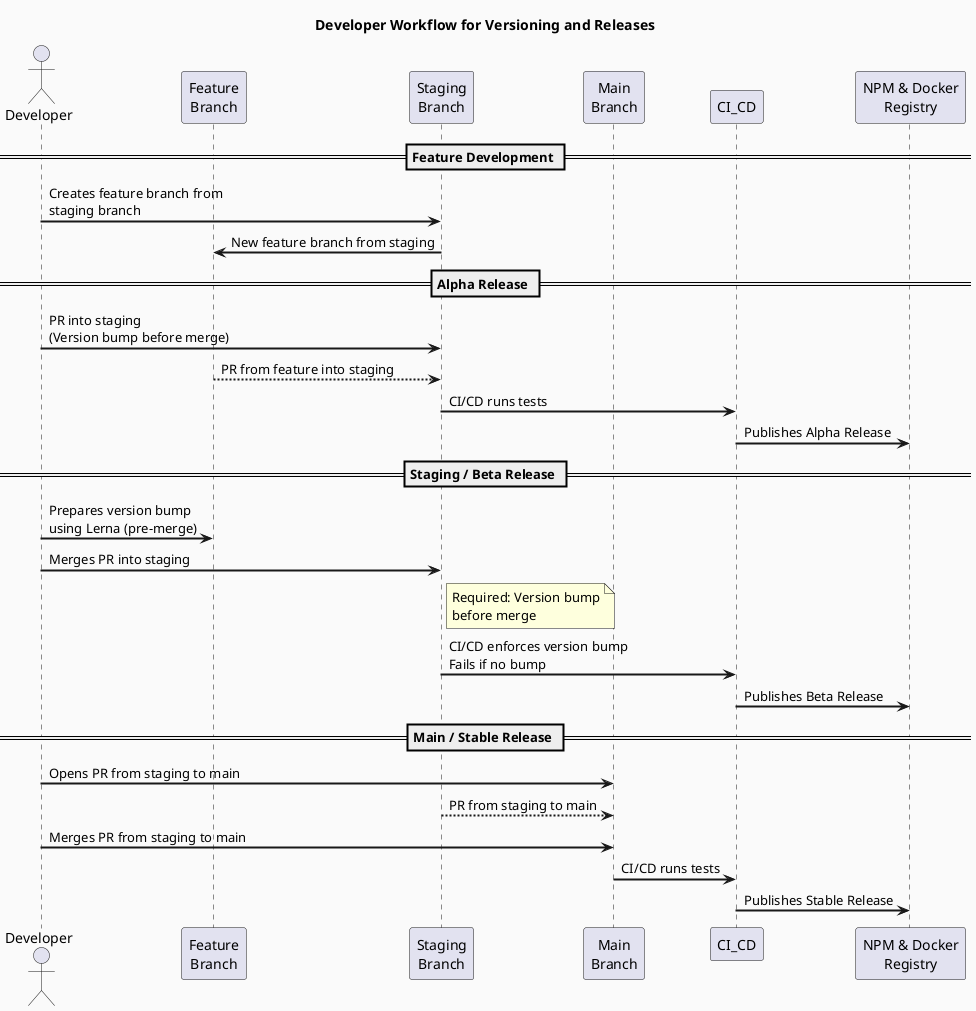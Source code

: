 @startuml
skinparam backgroundColor #FAFAFA
skinparam sequenceArrowThickness 2

title Developer Workflow for Versioning and Releases

actor Developer as dev
participant "Feature\nBranch" as feature
participant "Staging\nBranch" as staging
participant "Main\nBranch" as main
participant CI_CD as ci
participant "NPM & Docker\nRegistry" as registry

== Feature Development ==
dev -> staging : Creates feature branch from\nstaging branch
staging -> feature : New feature branch from staging

== Alpha Release ==
dev -> staging : PR into staging\n(Version bump before merge)
feature -[dotted]-> staging : PR from feature into staging
staging -> ci : CI/CD runs tests
ci -> registry : Publishes Alpha Release

== Staging / Beta Release ==
dev -> feature : Prepares version bump\nusing Lerna (pre-merge)
dev -> staging : Merges PR into staging
note right of staging : Required: Version bump\nbefore merge
staging -> ci : CI/CD enforces version bump\nFails if no bump
ci -> registry : Publishes Beta Release

== Main / Stable Release ==
dev -> main : Opens PR from staging to main
staging -[dotted]-> main : PR from staging to main
dev -> main : Merges PR from staging to main
main -> ci : CI/CD runs tests
ci -> registry : Publishes Stable Release

@enduml